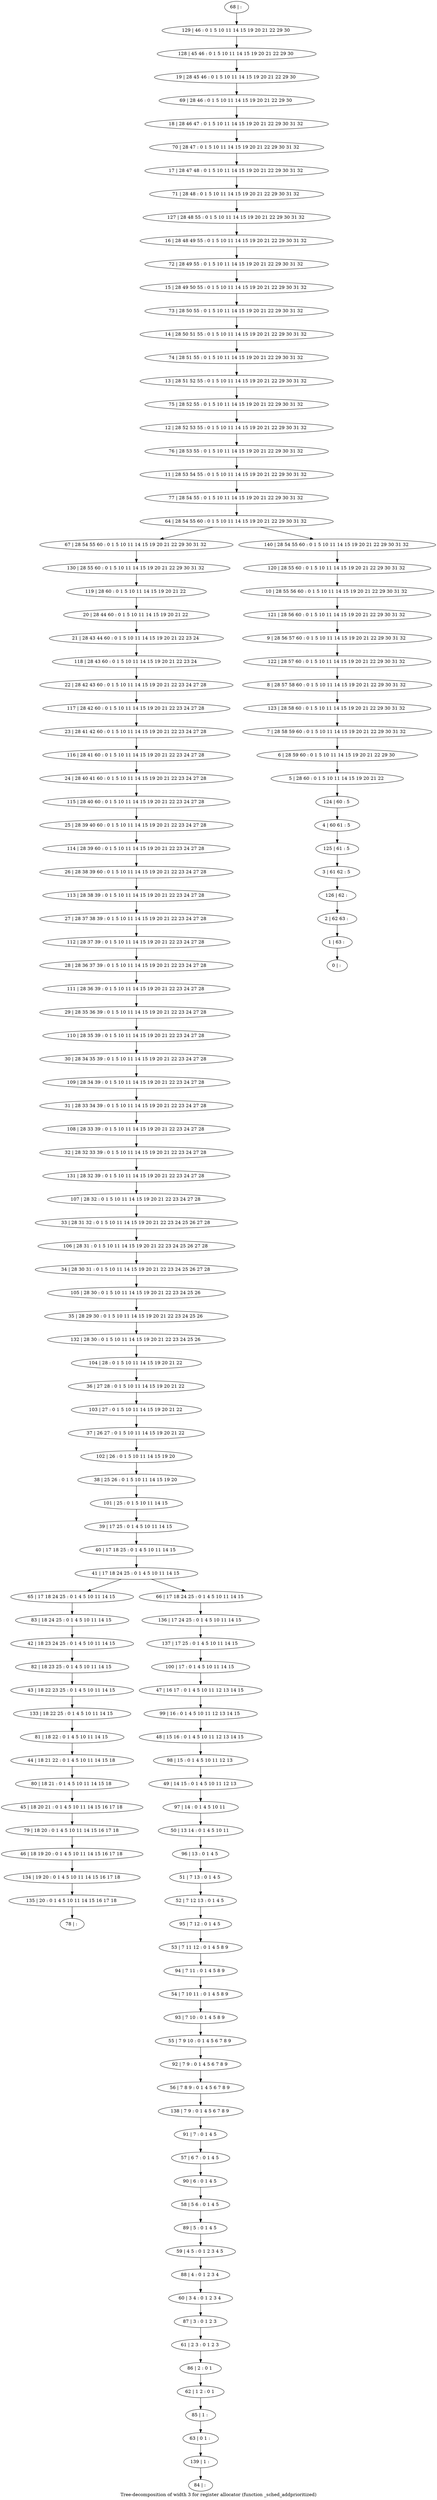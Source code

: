 digraph G {
graph [label="Tree-decomposition of width 3 for register allocator (function _sched_addprioritized)"]
0[label="0 | : "];
1[label="1 | 63 : "];
2[label="2 | 62 63 : "];
3[label="3 | 61 62 : 5 "];
4[label="4 | 60 61 : 5 "];
5[label="5 | 28 60 : 0 1 5 10 11 14 15 19 20 21 22 "];
6[label="6 | 28 59 60 : 0 1 5 10 11 14 15 19 20 21 22 29 30 "];
7[label="7 | 28 58 59 60 : 0 1 5 10 11 14 15 19 20 21 22 29 30 31 32 "];
8[label="8 | 28 57 58 60 : 0 1 5 10 11 14 15 19 20 21 22 29 30 31 32 "];
9[label="9 | 28 56 57 60 : 0 1 5 10 11 14 15 19 20 21 22 29 30 31 32 "];
10[label="10 | 28 55 56 60 : 0 1 5 10 11 14 15 19 20 21 22 29 30 31 32 "];
11[label="11 | 28 53 54 55 : 0 1 5 10 11 14 15 19 20 21 22 29 30 31 32 "];
12[label="12 | 28 52 53 55 : 0 1 5 10 11 14 15 19 20 21 22 29 30 31 32 "];
13[label="13 | 28 51 52 55 : 0 1 5 10 11 14 15 19 20 21 22 29 30 31 32 "];
14[label="14 | 28 50 51 55 : 0 1 5 10 11 14 15 19 20 21 22 29 30 31 32 "];
15[label="15 | 28 49 50 55 : 0 1 5 10 11 14 15 19 20 21 22 29 30 31 32 "];
16[label="16 | 28 48 49 55 : 0 1 5 10 11 14 15 19 20 21 22 29 30 31 32 "];
17[label="17 | 28 47 48 : 0 1 5 10 11 14 15 19 20 21 22 29 30 31 32 "];
18[label="18 | 28 46 47 : 0 1 5 10 11 14 15 19 20 21 22 29 30 31 32 "];
19[label="19 | 28 45 46 : 0 1 5 10 11 14 15 19 20 21 22 29 30 "];
20[label="20 | 28 44 60 : 0 1 5 10 11 14 15 19 20 21 22 "];
21[label="21 | 28 43 44 60 : 0 1 5 10 11 14 15 19 20 21 22 23 24 "];
22[label="22 | 28 42 43 60 : 0 1 5 10 11 14 15 19 20 21 22 23 24 27 28 "];
23[label="23 | 28 41 42 60 : 0 1 5 10 11 14 15 19 20 21 22 23 24 27 28 "];
24[label="24 | 28 40 41 60 : 0 1 5 10 11 14 15 19 20 21 22 23 24 27 28 "];
25[label="25 | 28 39 40 60 : 0 1 5 10 11 14 15 19 20 21 22 23 24 27 28 "];
26[label="26 | 28 38 39 60 : 0 1 5 10 11 14 15 19 20 21 22 23 24 27 28 "];
27[label="27 | 28 37 38 39 : 0 1 5 10 11 14 15 19 20 21 22 23 24 27 28 "];
28[label="28 | 28 36 37 39 : 0 1 5 10 11 14 15 19 20 21 22 23 24 27 28 "];
29[label="29 | 28 35 36 39 : 0 1 5 10 11 14 15 19 20 21 22 23 24 27 28 "];
30[label="30 | 28 34 35 39 : 0 1 5 10 11 14 15 19 20 21 22 23 24 27 28 "];
31[label="31 | 28 33 34 39 : 0 1 5 10 11 14 15 19 20 21 22 23 24 27 28 "];
32[label="32 | 28 32 33 39 : 0 1 5 10 11 14 15 19 20 21 22 23 24 27 28 "];
33[label="33 | 28 31 32 : 0 1 5 10 11 14 15 19 20 21 22 23 24 25 26 27 28 "];
34[label="34 | 28 30 31 : 0 1 5 10 11 14 15 19 20 21 22 23 24 25 26 27 28 "];
35[label="35 | 28 29 30 : 0 1 5 10 11 14 15 19 20 21 22 23 24 25 26 "];
36[label="36 | 27 28 : 0 1 5 10 11 14 15 19 20 21 22 "];
37[label="37 | 26 27 : 0 1 5 10 11 14 15 19 20 21 22 "];
38[label="38 | 25 26 : 0 1 5 10 11 14 15 19 20 "];
39[label="39 | 17 25 : 0 1 4 5 10 11 14 15 "];
40[label="40 | 17 18 25 : 0 1 4 5 10 11 14 15 "];
41[label="41 | 17 18 24 25 : 0 1 4 5 10 11 14 15 "];
42[label="42 | 18 23 24 25 : 0 1 4 5 10 11 14 15 "];
43[label="43 | 18 22 23 25 : 0 1 4 5 10 11 14 15 "];
44[label="44 | 18 21 22 : 0 1 4 5 10 11 14 15 18 "];
45[label="45 | 18 20 21 : 0 1 4 5 10 11 14 15 16 17 18 "];
46[label="46 | 18 19 20 : 0 1 4 5 10 11 14 15 16 17 18 "];
47[label="47 | 16 17 : 0 1 4 5 10 11 12 13 14 15 "];
48[label="48 | 15 16 : 0 1 4 5 10 11 12 13 14 15 "];
49[label="49 | 14 15 : 0 1 4 5 10 11 12 13 "];
50[label="50 | 13 14 : 0 1 4 5 10 11 "];
51[label="51 | 7 13 : 0 1 4 5 "];
52[label="52 | 7 12 13 : 0 1 4 5 "];
53[label="53 | 7 11 12 : 0 1 4 5 8 9 "];
54[label="54 | 7 10 11 : 0 1 4 5 8 9 "];
55[label="55 | 7 9 10 : 0 1 4 5 6 7 8 9 "];
56[label="56 | 7 8 9 : 0 1 4 5 6 7 8 9 "];
57[label="57 | 6 7 : 0 1 4 5 "];
58[label="58 | 5 6 : 0 1 4 5 "];
59[label="59 | 4 5 : 0 1 2 3 4 5 "];
60[label="60 | 3 4 : 0 1 2 3 4 "];
61[label="61 | 2 3 : 0 1 2 3 "];
62[label="62 | 1 2 : 0 1 "];
63[label="63 | 0 1 : "];
64[label="64 | 28 54 55 60 : 0 1 5 10 11 14 15 19 20 21 22 29 30 31 32 "];
65[label="65 | 17 18 24 25 : 0 1 4 5 10 11 14 15 "];
66[label="66 | 17 18 24 25 : 0 1 4 5 10 11 14 15 "];
67[label="67 | 28 54 55 60 : 0 1 5 10 11 14 15 19 20 21 22 29 30 31 32 "];
68[label="68 | : "];
69[label="69 | 28 46 : 0 1 5 10 11 14 15 19 20 21 22 29 30 "];
70[label="70 | 28 47 : 0 1 5 10 11 14 15 19 20 21 22 29 30 31 32 "];
71[label="71 | 28 48 : 0 1 5 10 11 14 15 19 20 21 22 29 30 31 32 "];
72[label="72 | 28 49 55 : 0 1 5 10 11 14 15 19 20 21 22 29 30 31 32 "];
73[label="73 | 28 50 55 : 0 1 5 10 11 14 15 19 20 21 22 29 30 31 32 "];
74[label="74 | 28 51 55 : 0 1 5 10 11 14 15 19 20 21 22 29 30 31 32 "];
75[label="75 | 28 52 55 : 0 1 5 10 11 14 15 19 20 21 22 29 30 31 32 "];
76[label="76 | 28 53 55 : 0 1 5 10 11 14 15 19 20 21 22 29 30 31 32 "];
77[label="77 | 28 54 55 : 0 1 5 10 11 14 15 19 20 21 22 29 30 31 32 "];
78[label="78 | : "];
79[label="79 | 18 20 : 0 1 4 5 10 11 14 15 16 17 18 "];
80[label="80 | 18 21 : 0 1 4 5 10 11 14 15 18 "];
81[label="81 | 18 22 : 0 1 4 5 10 11 14 15 "];
82[label="82 | 18 23 25 : 0 1 4 5 10 11 14 15 "];
83[label="83 | 18 24 25 : 0 1 4 5 10 11 14 15 "];
84[label="84 | : "];
85[label="85 | 1 : "];
86[label="86 | 2 : 0 1 "];
87[label="87 | 3 : 0 1 2 3 "];
88[label="88 | 4 : 0 1 2 3 4 "];
89[label="89 | 5 : 0 1 4 5 "];
90[label="90 | 6 : 0 1 4 5 "];
91[label="91 | 7 : 0 1 4 5 "];
92[label="92 | 7 9 : 0 1 4 5 6 7 8 9 "];
93[label="93 | 7 10 : 0 1 4 5 8 9 "];
94[label="94 | 7 11 : 0 1 4 5 8 9 "];
95[label="95 | 7 12 : 0 1 4 5 "];
96[label="96 | 13 : 0 1 4 5 "];
97[label="97 | 14 : 0 1 4 5 10 11 "];
98[label="98 | 15 : 0 1 4 5 10 11 12 13 "];
99[label="99 | 16 : 0 1 4 5 10 11 12 13 14 15 "];
100[label="100 | 17 : 0 1 4 5 10 11 14 15 "];
101[label="101 | 25 : 0 1 5 10 11 14 15 "];
102[label="102 | 26 : 0 1 5 10 11 14 15 19 20 "];
103[label="103 | 27 : 0 1 5 10 11 14 15 19 20 21 22 "];
104[label="104 | 28 : 0 1 5 10 11 14 15 19 20 21 22 "];
105[label="105 | 28 30 : 0 1 5 10 11 14 15 19 20 21 22 23 24 25 26 "];
106[label="106 | 28 31 : 0 1 5 10 11 14 15 19 20 21 22 23 24 25 26 27 28 "];
107[label="107 | 28 32 : 0 1 5 10 11 14 15 19 20 21 22 23 24 27 28 "];
108[label="108 | 28 33 39 : 0 1 5 10 11 14 15 19 20 21 22 23 24 27 28 "];
109[label="109 | 28 34 39 : 0 1 5 10 11 14 15 19 20 21 22 23 24 27 28 "];
110[label="110 | 28 35 39 : 0 1 5 10 11 14 15 19 20 21 22 23 24 27 28 "];
111[label="111 | 28 36 39 : 0 1 5 10 11 14 15 19 20 21 22 23 24 27 28 "];
112[label="112 | 28 37 39 : 0 1 5 10 11 14 15 19 20 21 22 23 24 27 28 "];
113[label="113 | 28 38 39 : 0 1 5 10 11 14 15 19 20 21 22 23 24 27 28 "];
114[label="114 | 28 39 60 : 0 1 5 10 11 14 15 19 20 21 22 23 24 27 28 "];
115[label="115 | 28 40 60 : 0 1 5 10 11 14 15 19 20 21 22 23 24 27 28 "];
116[label="116 | 28 41 60 : 0 1 5 10 11 14 15 19 20 21 22 23 24 27 28 "];
117[label="117 | 28 42 60 : 0 1 5 10 11 14 15 19 20 21 22 23 24 27 28 "];
118[label="118 | 28 43 60 : 0 1 5 10 11 14 15 19 20 21 22 23 24 "];
119[label="119 | 28 60 : 0 1 5 10 11 14 15 19 20 21 22 "];
120[label="120 | 28 55 60 : 0 1 5 10 11 14 15 19 20 21 22 29 30 31 32 "];
121[label="121 | 28 56 60 : 0 1 5 10 11 14 15 19 20 21 22 29 30 31 32 "];
122[label="122 | 28 57 60 : 0 1 5 10 11 14 15 19 20 21 22 29 30 31 32 "];
123[label="123 | 28 58 60 : 0 1 5 10 11 14 15 19 20 21 22 29 30 31 32 "];
124[label="124 | 60 : 5 "];
125[label="125 | 61 : 5 "];
126[label="126 | 62 : "];
127[label="127 | 28 48 55 : 0 1 5 10 11 14 15 19 20 21 22 29 30 31 32 "];
128[label="128 | 45 46 : 0 1 5 10 11 14 15 19 20 21 22 29 30 "];
129[label="129 | 46 : 0 1 5 10 11 14 15 19 20 21 22 29 30 "];
130[label="130 | 28 55 60 : 0 1 5 10 11 14 15 19 20 21 22 29 30 31 32 "];
131[label="131 | 28 32 39 : 0 1 5 10 11 14 15 19 20 21 22 23 24 27 28 "];
132[label="132 | 28 30 : 0 1 5 10 11 14 15 19 20 21 22 23 24 25 26 "];
133[label="133 | 18 22 25 : 0 1 4 5 10 11 14 15 "];
134[label="134 | 19 20 : 0 1 4 5 10 11 14 15 16 17 18 "];
135[label="135 | 20 : 0 1 4 5 10 11 14 15 16 17 18 "];
136[label="136 | 17 24 25 : 0 1 4 5 10 11 14 15 "];
137[label="137 | 17 25 : 0 1 4 5 10 11 14 15 "];
138[label="138 | 7 9 : 0 1 4 5 6 7 8 9 "];
139[label="139 | 1 : "];
140[label="140 | 28 54 55 60 : 0 1 5 10 11 14 15 19 20 21 22 29 30 31 32 "];
20->21 ;
39->40 ;
40->41 ;
51->52 ;
41->65 ;
41->66 ;
79->46 ;
45->79 ;
80->45 ;
44->80 ;
81->44 ;
82->43 ;
42->82 ;
83->42 ;
65->83 ;
85->63 ;
62->85 ;
86->62 ;
61->86 ;
87->61 ;
60->87 ;
88->60 ;
59->88 ;
89->59 ;
58->89 ;
90->58 ;
57->90 ;
91->57 ;
92->56 ;
55->92 ;
93->55 ;
54->93 ;
94->54 ;
53->94 ;
95->53 ;
52->95 ;
96->51 ;
50->96 ;
97->50 ;
49->97 ;
98->49 ;
48->98 ;
99->48 ;
47->99 ;
100->47 ;
101->39 ;
38->101 ;
102->38 ;
37->102 ;
103->37 ;
36->103 ;
104->36 ;
105->35 ;
34->105 ;
106->34 ;
33->106 ;
107->33 ;
108->32 ;
31->108 ;
109->31 ;
30->109 ;
110->30 ;
29->110 ;
111->29 ;
28->111 ;
112->28 ;
27->112 ;
113->27 ;
26->113 ;
114->26 ;
25->114 ;
115->25 ;
24->115 ;
116->24 ;
23->116 ;
117->23 ;
22->117 ;
118->22 ;
21->118 ;
119->20 ;
130->119 ;
67->130 ;
131->107 ;
32->131 ;
132->104 ;
35->132 ;
133->81 ;
43->133 ;
46->134 ;
135->78 ;
134->135 ;
66->136 ;
137->100 ;
136->137 ;
138->91 ;
56->138 ;
139->84 ;
63->139 ;
68->129 ;
129->128 ;
128->19 ;
19->69 ;
69->18 ;
18->70 ;
70->17 ;
17->71 ;
71->127 ;
127->16 ;
16->72 ;
72->15 ;
15->73 ;
73->14 ;
14->74 ;
74->13 ;
13->75 ;
75->12 ;
12->76 ;
76->11 ;
11->77 ;
77->64 ;
120->10 ;
10->121 ;
121->9 ;
9->122 ;
122->8 ;
8->123 ;
123->7 ;
7->6 ;
6->5 ;
5->124 ;
124->4 ;
4->125 ;
125->3 ;
3->126 ;
126->2 ;
2->1 ;
1->0 ;
140->120 ;
64->67 ;
64->140 ;
}
